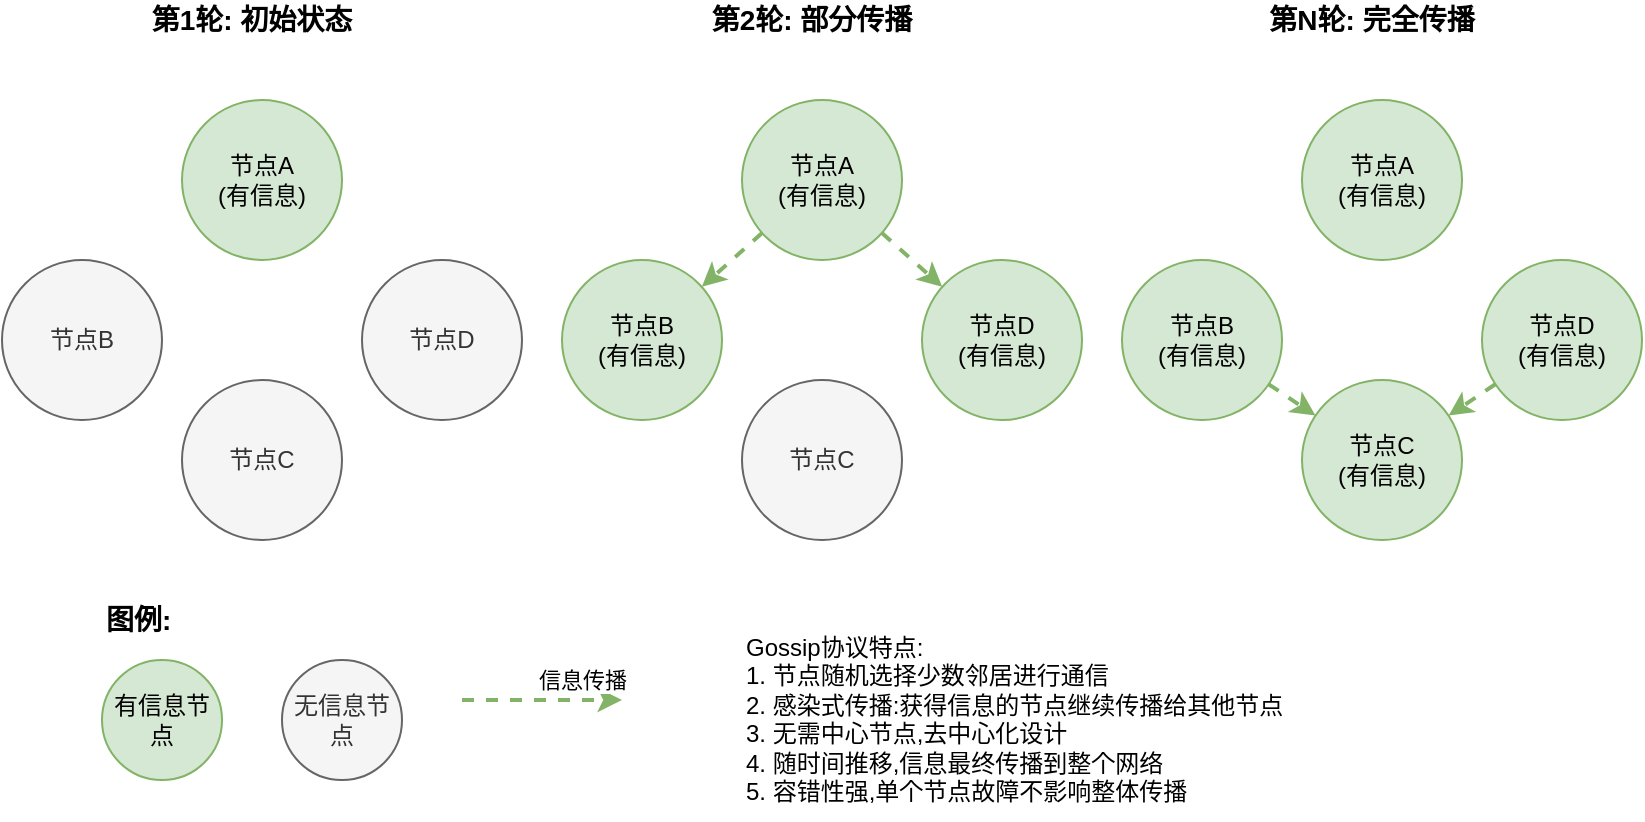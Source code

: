 <mxfile version="27.0.3">
  <diagram name="Gossip协议信息传播示意图" id="cqi7hVsjm5H9vaPpNQfj">
    <mxGraphModel dx="1140" dy="680" grid="1" gridSize="10" guides="1" tooltips="1" connect="1" arrows="1" fold="1" page="1" pageScale="1" pageWidth="850" pageHeight="1100" math="0" shadow="0">
      <root>
        <mxCell id="0" />
        <mxCell id="1" parent="0" />
        <mxCell id="J8Sj5U5eVAyo-yMniLHg-2" value="第1轮: 初始状态" style="text;html=1;strokeColor=none;fillColor=none;align=center;verticalAlign=middle;whiteSpace=wrap;rounded=0;fontSize=14;fontStyle=1" vertex="1" parent="1">
          <mxGeometry x="120" y="90" width="150" height="20" as="geometry" />
        </mxCell>
        <mxCell id="J8Sj5U5eVAyo-yMniLHg-3" value="节点A&#xa;(有信息)" style="ellipse;whiteSpace=wrap;html=1;aspect=fixed;fillColor=#d5e8d4;strokeColor=#82b366;" vertex="1" parent="1">
          <mxGeometry x="160" y="140" width="80" height="80" as="geometry" />
        </mxCell>
        <mxCell id="J8Sj5U5eVAyo-yMniLHg-4" value="节点B" style="ellipse;whiteSpace=wrap;html=1;aspect=fixed;fillColor=#f5f5f5;strokeColor=#666666;fontColor=#333333;" vertex="1" parent="1">
          <mxGeometry x="70" y="220" width="80" height="80" as="geometry" />
        </mxCell>
        <mxCell id="J8Sj5U5eVAyo-yMniLHg-5" value="节点C" style="ellipse;whiteSpace=wrap;html=1;aspect=fixed;fillColor=#f5f5f5;strokeColor=#666666;fontColor=#333333;" vertex="1" parent="1">
          <mxGeometry x="160" y="280" width="80" height="80" as="geometry" />
        </mxCell>
        <mxCell id="J8Sj5U5eVAyo-yMniLHg-6" value="节点D" style="ellipse;whiteSpace=wrap;html=1;aspect=fixed;fillColor=#f5f5f5;strokeColor=#666666;fontColor=#333333;" vertex="1" parent="1">
          <mxGeometry x="250" y="220" width="80" height="80" as="geometry" />
        </mxCell>
        <mxCell id="J8Sj5U5eVAyo-yMniLHg-7" value="第2轮: 部分传播" style="text;html=1;strokeColor=none;fillColor=none;align=center;verticalAlign=middle;whiteSpace=wrap;rounded=0;fontSize=14;fontStyle=1" vertex="1" parent="1">
          <mxGeometry x="400" y="90" width="150" height="20" as="geometry" />
        </mxCell>
        <mxCell id="J8Sj5U5eVAyo-yMniLHg-8" value="节点A&#xa;(有信息)" style="ellipse;whiteSpace=wrap;html=1;aspect=fixed;fillColor=#d5e8d4;strokeColor=#82b366;" vertex="1" parent="1">
          <mxGeometry x="440" y="140" width="80" height="80" as="geometry" />
        </mxCell>
        <mxCell id="J8Sj5U5eVAyo-yMniLHg-9" value="节点B&#xa;(有信息)" style="ellipse;whiteSpace=wrap;html=1;aspect=fixed;fillColor=#d5e8d4;strokeColor=#82b366;" vertex="1" parent="1">
          <mxGeometry x="350" y="220" width="80" height="80" as="geometry" />
        </mxCell>
        <mxCell id="J8Sj5U5eVAyo-yMniLHg-10" value="节点C" style="ellipse;whiteSpace=wrap;html=1;aspect=fixed;fillColor=#f5f5f5;strokeColor=#666666;fontColor=#333333;" vertex="1" parent="1">
          <mxGeometry x="440" y="280" width="80" height="80" as="geometry" />
        </mxCell>
        <mxCell id="J8Sj5U5eVAyo-yMniLHg-11" value="节点D&#xa;(有信息)" style="ellipse;whiteSpace=wrap;html=1;aspect=fixed;fillColor=#d5e8d4;strokeColor=#82b366;" vertex="1" parent="1">
          <mxGeometry x="530" y="220" width="80" height="80" as="geometry" />
        </mxCell>
        <mxCell id="J8Sj5U5eVAyo-yMniLHg-12" value="" style="endArrow=classic;html=1;strokeWidth=2;strokeColor=#82b366;dashed=1;" edge="1" parent="1" source="J8Sj5U5eVAyo-yMniLHg-8" target="J8Sj5U5eVAyo-yMniLHg-9">
          <mxGeometry width="50" height="50" relative="1" as="geometry">
            <mxPoint x="400" y="190" as="sourcePoint" />
            <mxPoint x="450" y="140" as="targetPoint" />
          </mxGeometry>
        </mxCell>
        <mxCell id="J8Sj5U5eVAyo-yMniLHg-13" value="" style="endArrow=classic;html=1;strokeWidth=2;strokeColor=#82b366;dashed=1;" edge="1" parent="1" source="J8Sj5U5eVAyo-yMniLHg-8" target="J8Sj5U5eVAyo-yMniLHg-11">
          <mxGeometry width="50" height="50" relative="1" as="geometry">
            <mxPoint x="400" y="190" as="sourcePoint" />
            <mxPoint x="450" y="140" as="targetPoint" />
          </mxGeometry>
        </mxCell>
        <mxCell id="J8Sj5U5eVAyo-yMniLHg-14" value="第N轮: 完全传播" style="text;html=1;strokeColor=none;fillColor=none;align=center;verticalAlign=middle;whiteSpace=wrap;rounded=0;fontSize=14;fontStyle=1" vertex="1" parent="1">
          <mxGeometry x="680" y="90" width="150" height="20" as="geometry" />
        </mxCell>
        <mxCell id="J8Sj5U5eVAyo-yMniLHg-15" value="节点A&#xa;(有信息)" style="ellipse;whiteSpace=wrap;html=1;aspect=fixed;fillColor=#d5e8d4;strokeColor=#82b366;" vertex="1" parent="1">
          <mxGeometry x="720" y="140" width="80" height="80" as="geometry" />
        </mxCell>
        <mxCell id="J8Sj5U5eVAyo-yMniLHg-16" value="节点B&#xa;(有信息)" style="ellipse;whiteSpace=wrap;html=1;aspect=fixed;fillColor=#d5e8d4;strokeColor=#82b366;" vertex="1" parent="1">
          <mxGeometry x="630" y="220" width="80" height="80" as="geometry" />
        </mxCell>
        <mxCell id="J8Sj5U5eVAyo-yMniLHg-17" value="节点C&#xa;(有信息)" style="ellipse;whiteSpace=wrap;html=1;aspect=fixed;fillColor=#d5e8d4;strokeColor=#82b366;" vertex="1" parent="1">
          <mxGeometry x="720" y="280" width="80" height="80" as="geometry" />
        </mxCell>
        <mxCell id="J8Sj5U5eVAyo-yMniLHg-18" value="节点D&#xa;(有信息)" style="ellipse;whiteSpace=wrap;html=1;aspect=fixed;fillColor=#d5e8d4;strokeColor=#82b366;" vertex="1" parent="1">
          <mxGeometry x="810" y="220" width="80" height="80" as="geometry" />
        </mxCell>
        <mxCell id="J8Sj5U5eVAyo-yMniLHg-19" value="" style="endArrow=classic;html=1;strokeWidth=2;strokeColor=#82b366;dashed=1;" edge="1" parent="1" source="J8Sj5U5eVAyo-yMniLHg-16" target="J8Sj5U5eVAyo-yMniLHg-17">
          <mxGeometry width="50" height="50" relative="1" as="geometry">
            <mxPoint x="680" y="190" as="sourcePoint" />
            <mxPoint x="730" y="140" as="targetPoint" />
          </mxGeometry>
        </mxCell>
        <mxCell id="J8Sj5U5eVAyo-yMniLHg-20" value="" style="endArrow=classic;html=1;strokeWidth=2;strokeColor=#82b366;dashed=1;" edge="1" parent="1" source="J8Sj5U5eVAyo-yMniLHg-18" target="J8Sj5U5eVAyo-yMniLHg-17">
          <mxGeometry width="50" height="50" relative="1" as="geometry">
            <mxPoint x="680" y="190" as="sourcePoint" />
            <mxPoint x="730" y="140" as="targetPoint" />
          </mxGeometry>
        </mxCell>
        <mxCell id="J8Sj5U5eVAyo-yMniLHg-21" value="图例:" style="text;html=1;strokeColor=none;fillColor=none;align=left;verticalAlign=middle;whiteSpace=wrap;rounded=0;fontSize=14;fontStyle=1" vertex="1" parent="1">
          <mxGeometry x="120" y="390" width="100" height="20" as="geometry" />
        </mxCell>
        <mxCell id="J8Sj5U5eVAyo-yMniLHg-22" value="有信息节点" style="ellipse;whiteSpace=wrap;html=1;aspect=fixed;fillColor=#d5e8d4;strokeColor=#82b366;" vertex="1" parent="1">
          <mxGeometry x="120" y="420" width="60" height="60" as="geometry" />
        </mxCell>
        <mxCell id="J8Sj5U5eVAyo-yMniLHg-23" value="无信息节点" style="ellipse;whiteSpace=wrap;html=1;aspect=fixed;fillColor=#f5f5f5;strokeColor=#666666;fontColor=#333333;" vertex="1" parent="1">
          <mxGeometry x="210" y="420" width="60" height="60" as="geometry" />
        </mxCell>
        <mxCell id="J8Sj5U5eVAyo-yMniLHg-24" value="信息传播" style="endArrow=classic;html=1;strokeWidth=2;strokeColor=#82b366;dashed=1;" edge="1" parent="1">
          <mxGeometry x="0.5" y="10" width="50" height="50" relative="1" as="geometry">
            <mxPoint x="300" y="440" as="sourcePoint" />
            <mxPoint x="380" y="440" as="targetPoint" />
            <mxPoint as="offset" />
          </mxGeometry>
        </mxCell>
        <mxCell id="J8Sj5U5eVAyo-yMniLHg-25" value="Gossip协议特点:&#xa;1. 节点随机选择少数邻居进行通信&#xa;2. 感染式传播:获得信息的节点继续传播给其他节点&#xa;3. 无需中心节点,去中心化设计&#xa;4. 随时间推移,信息最终传播到整个网络&#xa;5. 容错性强,单个节点故障不影响整体传播" style="text;html=1;strokeColor=none;fillColor=none;align=left;verticalAlign=top;whiteSpace=wrap;rounded=0;fontSize=12;" vertex="1" parent="1">
          <mxGeometry x="440" y="400" width="390" height="100" as="geometry" />
        </mxCell>
      </root>
    </mxGraphModel>
  </diagram>
</mxfile>

